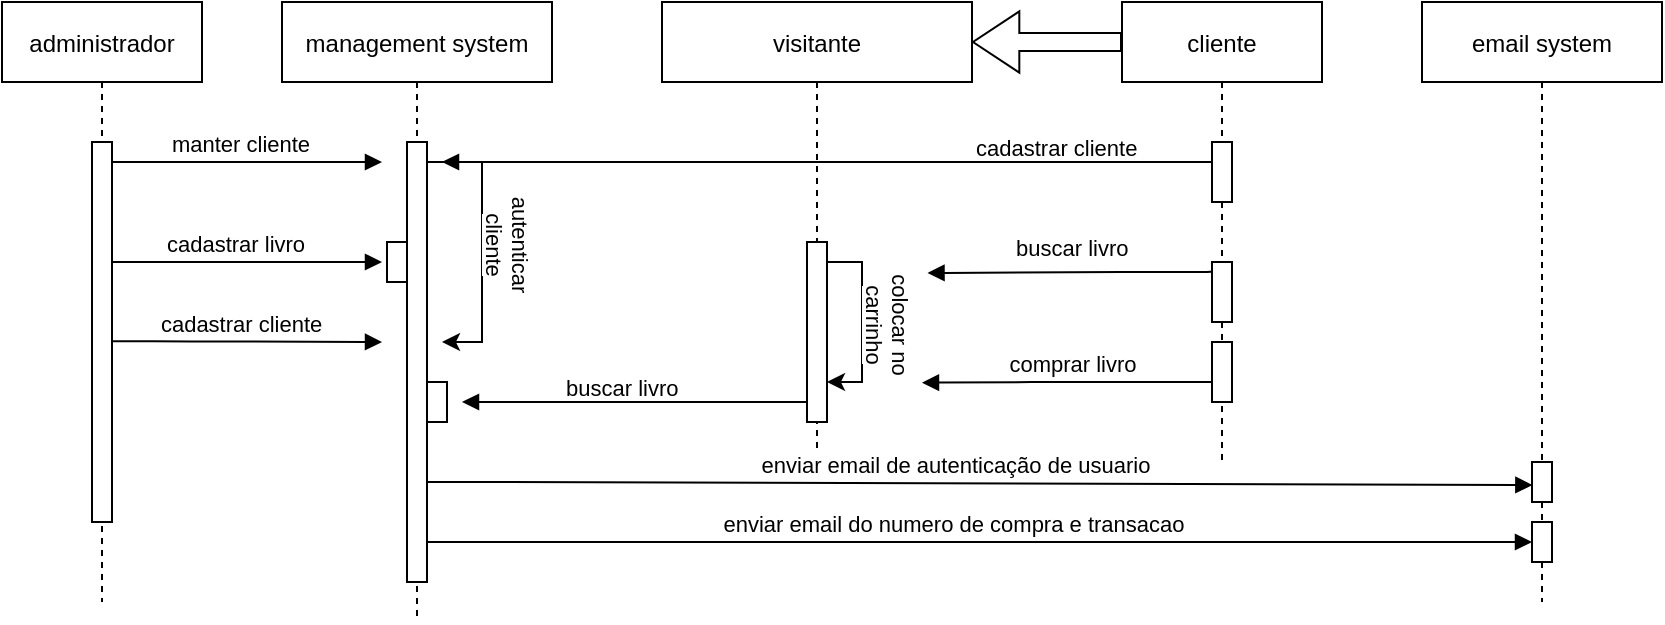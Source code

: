 <mxfile version="17.4.6" type="github">
  <diagram id="kgpKYQtTHZ0yAKxKKP6v" name="Page-1">
    <mxGraphModel dx="980" dy="439" grid="1" gridSize="10" guides="1" tooltips="1" connect="1" arrows="1" fold="1" page="1" pageScale="1" pageWidth="850" pageHeight="1100" math="0" shadow="0">
      <root>
        <mxCell id="0" />
        <mxCell id="1" parent="0" />
        <mxCell id="BW38fWApOTOGJ_fLQMFb-51" value="enviar email do numero de compra e transacao" style="verticalAlign=bottom;endArrow=block;shadow=0;strokeWidth=1;" edge="1" parent="1" target="BW38fWApOTOGJ_fLQMFb-53">
          <mxGeometry x="-0.042" relative="1" as="geometry">
            <mxPoint x="240.0" y="340" as="sourcePoint" />
            <mxPoint x="859.23" y="340.66" as="targetPoint" />
            <mxPoint as="offset" />
            <Array as="points">
              <mxPoint x="270.19" y="340" />
            </Array>
          </mxGeometry>
        </mxCell>
        <mxCell id="BW38fWApOTOGJ_fLQMFb-42" value="" style="verticalAlign=bottom;endArrow=block;shadow=0;strokeWidth=1;entryX=0.123;entryY=-0.013;entryDx=0;entryDy=0;entryPerimeter=0;" edge="1" parent="1" source="BW38fWApOTOGJ_fLQMFb-2" target="BW38fWApOTOGJ_fLQMFb-44">
          <mxGeometry x="-0.042" relative="1" as="geometry">
            <mxPoint x="610" y="219.66" as="sourcePoint" />
            <mxPoint x="490" y="220" as="targetPoint" />
            <Array as="points">
              <mxPoint x="640" y="205" />
              <mxPoint x="600" y="205" />
            </Array>
            <mxPoint as="offset" />
          </mxGeometry>
        </mxCell>
        <mxCell id="BW38fWApOTOGJ_fLQMFb-5" value="cadastrar livro" style="verticalAlign=bottom;endArrow=block;shadow=0;strokeWidth=1;" edge="1" parent="1" source="3nuBFxr9cyL0pnOWT2aG-1">
          <mxGeometry x="-0.042" relative="1" as="geometry">
            <mxPoint x="270" y="200" as="sourcePoint" />
            <mxPoint x="220" y="200" as="targetPoint" />
            <mxPoint as="offset" />
            <Array as="points">
              <mxPoint x="110" y="200" />
            </Array>
          </mxGeometry>
        </mxCell>
        <mxCell id="3nuBFxr9cyL0pnOWT2aG-1" value="administrador" style="shape=umlLifeline;perimeter=lifelinePerimeter;container=1;collapsible=0;recursiveResize=0;rounded=0;shadow=0;strokeWidth=1;" parent="1" vertex="1">
          <mxGeometry x="30" y="70" width="100" height="300" as="geometry" />
        </mxCell>
        <mxCell id="3nuBFxr9cyL0pnOWT2aG-2" value="" style="points=[];perimeter=orthogonalPerimeter;rounded=0;shadow=0;strokeWidth=1;" parent="3nuBFxr9cyL0pnOWT2aG-1" vertex="1">
          <mxGeometry x="45" y="70" width="10" height="190" as="geometry" />
        </mxCell>
        <mxCell id="3nuBFxr9cyL0pnOWT2aG-5" value="visitante" style="shape=umlLifeline;perimeter=lifelinePerimeter;container=1;collapsible=0;recursiveResize=0;rounded=0;shadow=0;strokeWidth=1;" parent="1" vertex="1">
          <mxGeometry x="360" y="70" width="155" height="230" as="geometry" />
        </mxCell>
        <mxCell id="BW38fWApOTOGJ_fLQMFb-7" style="edgeStyle=orthogonalEdgeStyle;rounded=0;orthogonalLoop=1;jettySize=auto;html=1;" edge="1" parent="3nuBFxr9cyL0pnOWT2aG-5" target="BW38fWApOTOGJ_fLQMFb-6">
          <mxGeometry relative="1" as="geometry">
            <mxPoint x="82.5" y="130.034" as="sourcePoint" />
            <Array as="points">
              <mxPoint x="100" y="130" />
              <mxPoint x="100" y="190" />
            </Array>
          </mxGeometry>
        </mxCell>
        <mxCell id="BW38fWApOTOGJ_fLQMFb-6" value="" style="points=[];perimeter=orthogonalPerimeter;rounded=0;shadow=0;strokeWidth=1;" vertex="1" parent="3nuBFxr9cyL0pnOWT2aG-5">
          <mxGeometry x="72.5" y="120" width="10" height="90" as="geometry" />
        </mxCell>
        <mxCell id="BW38fWApOTOGJ_fLQMFb-21" value="" style="verticalAlign=bottom;endArrow=block;shadow=0;strokeWidth=1;" edge="1" parent="3nuBFxr9cyL0pnOWT2aG-5">
          <mxGeometry x="-0.042" relative="1" as="geometry">
            <mxPoint x="242.5" y="80" as="sourcePoint" />
            <mxPoint x="-110" y="80" as="targetPoint" />
            <Array as="points">
              <mxPoint x="280" y="80" />
            </Array>
            <mxPoint as="offset" />
          </mxGeometry>
        </mxCell>
        <mxCell id="BW38fWApOTOGJ_fLQMFb-44" value="&lt;div style=&quot;text-align: center ; font-size: 11px&quot;&gt;&lt;font face=&quot;helvetica&quot; style=&quot;font-size: 11px&quot;&gt;&lt;span style=&quot;font-size: 11px ; background-color: rgb(255 , 255 , 255)&quot;&gt;colocar no carrinho&lt;/span&gt;&lt;/font&gt;&lt;/div&gt;" style="text;whiteSpace=wrap;html=1;rotation=90;fontSize=11;" vertex="1" parent="3nuBFxr9cyL0pnOWT2aG-5">
          <mxGeometry x="90" y="150" width="65" height="20" as="geometry" />
        </mxCell>
        <mxCell id="3nuBFxr9cyL0pnOWT2aG-8" value="manter cliente" style="verticalAlign=bottom;endArrow=block;shadow=0;strokeWidth=1;" parent="1" source="3nuBFxr9cyL0pnOWT2aG-2" edge="1">
          <mxGeometry x="-0.042" relative="1" as="geometry">
            <mxPoint x="448" y="150" as="sourcePoint" />
            <mxPoint x="220" y="150" as="targetPoint" />
            <Array as="points">
              <mxPoint x="140" y="150" />
            </Array>
            <mxPoint as="offset" />
          </mxGeometry>
        </mxCell>
        <mxCell id="BW38fWApOTOGJ_fLQMFb-1" value="cliente" style="shape=umlLifeline;perimeter=lifelinePerimeter;container=1;collapsible=0;recursiveResize=0;rounded=0;shadow=0;strokeWidth=1;" vertex="1" parent="1">
          <mxGeometry x="590" y="70" width="100" height="230" as="geometry" />
        </mxCell>
        <mxCell id="BW38fWApOTOGJ_fLQMFb-20" value="" style="points=[];perimeter=orthogonalPerimeter;rounded=0;shadow=0;strokeWidth=1;" vertex="1" parent="BW38fWApOTOGJ_fLQMFb-1">
          <mxGeometry x="45" y="70" width="10" height="30" as="geometry" />
        </mxCell>
        <mxCell id="BW38fWApOTOGJ_fLQMFb-45" value="" style="points=[];perimeter=orthogonalPerimeter;rounded=0;shadow=0;strokeWidth=1;" vertex="1" parent="BW38fWApOTOGJ_fLQMFb-1">
          <mxGeometry x="45" y="170" width="10" height="30" as="geometry" />
        </mxCell>
        <mxCell id="BW38fWApOTOGJ_fLQMFb-49" value="comprar livro" style="verticalAlign=bottom;endArrow=block;shadow=0;strokeWidth=1;" edge="1" parent="BW38fWApOTOGJ_fLQMFb-1">
          <mxGeometry x="-0.042" relative="1" as="geometry">
            <mxPoint x="45" y="190.0" as="sourcePoint" />
            <mxPoint x="-100" y="190.34" as="targetPoint" />
            <Array as="points">
              <mxPoint x="-35" y="190.0" />
            </Array>
            <mxPoint as="offset" />
          </mxGeometry>
        </mxCell>
        <mxCell id="BW38fWApOTOGJ_fLQMFb-2" value="" style="points=[];perimeter=orthogonalPerimeter;rounded=0;shadow=0;strokeWidth=1;" vertex="1" parent="BW38fWApOTOGJ_fLQMFb-1">
          <mxGeometry x="45" y="130" width="10" height="30" as="geometry" />
        </mxCell>
        <mxCell id="BW38fWApOTOGJ_fLQMFb-17" value="&lt;span style=&quot;color: rgb(0 , 0 , 0) ; font-family: &amp;#34;helvetica&amp;#34; ; font-size: 11px ; font-style: normal ; font-weight: 400 ; letter-spacing: normal ; text-align: center ; text-indent: 0px ; text-transform: none ; word-spacing: 0px ; background-color: rgb(255 , 255 , 255) ; display: inline ; float: none&quot;&gt;cadastrar cliente&lt;/span&gt;" style="text;whiteSpace=wrap;html=1;fontSize=11;" vertex="1" parent="1">
          <mxGeometry x="515" y="130" width="90" height="30" as="geometry" />
        </mxCell>
        <mxCell id="BW38fWApOTOGJ_fLQMFb-22" value="" style="shape=flexArrow;endArrow=classic;html=1;rounded=0;fontSize=11;width=8.966;endSize=7.386;endWidth=20.694;" edge="1" parent="1">
          <mxGeometry width="50" height="50" relative="1" as="geometry">
            <mxPoint x="590" y="90" as="sourcePoint" />
            <mxPoint x="515" y="90" as="targetPoint" />
            <Array as="points" />
          </mxGeometry>
        </mxCell>
        <mxCell id="BW38fWApOTOGJ_fLQMFb-23" value="management system" style="shape=umlLifeline;perimeter=lifelinePerimeter;container=1;collapsible=0;recursiveResize=0;rounded=0;shadow=0;strokeWidth=1;" vertex="1" parent="1">
          <mxGeometry x="170" y="70" width="135" height="310" as="geometry" />
        </mxCell>
        <mxCell id="BW38fWApOTOGJ_fLQMFb-27" value="cadastrar cliente" style="verticalAlign=bottom;endArrow=block;shadow=0;strokeWidth=1;" edge="1" parent="BW38fWApOTOGJ_fLQMFb-23">
          <mxGeometry x="-0.042" relative="1" as="geometry">
            <mxPoint x="-85.19" y="169.66" as="sourcePoint" />
            <mxPoint x="50" y="170" as="targetPoint" />
            <mxPoint as="offset" />
            <Array as="points">
              <mxPoint x="-55" y="169.66" />
            </Array>
          </mxGeometry>
        </mxCell>
        <mxCell id="BW38fWApOTOGJ_fLQMFb-33" style="edgeStyle=orthogonalEdgeStyle;rounded=0;orthogonalLoop=1;jettySize=auto;html=1;startArrow=none;" edge="1" parent="BW38fWApOTOGJ_fLQMFb-23">
          <mxGeometry relative="1" as="geometry">
            <mxPoint x="67.517" y="160" as="sourcePoint" />
            <mxPoint x="80" y="170" as="targetPoint" />
            <Array as="points">
              <mxPoint x="68" y="80" />
              <mxPoint x="100" y="80" />
              <mxPoint x="100" y="170" />
            </Array>
          </mxGeometry>
        </mxCell>
        <mxCell id="BW38fWApOTOGJ_fLQMFb-35" value="&lt;div style=&quot;text-align: center ; font-size: 11px&quot;&gt;&lt;font face=&quot;helvetica&quot; style=&quot;font-size: 11px&quot;&gt;&lt;span style=&quot;font-size: 11px ; background-color: rgb(255 , 255 , 255)&quot;&gt;autenticar cliente&lt;/span&gt;&lt;/font&gt;&lt;/div&gt;" style="text;whiteSpace=wrap;html=1;rotation=90;fontSize=11;" vertex="1" parent="BW38fWApOTOGJ_fLQMFb-23">
          <mxGeometry x="90" y="110" width="65" height="20" as="geometry" />
        </mxCell>
        <mxCell id="BW38fWApOTOGJ_fLQMFb-24" value="" style="points=[];perimeter=orthogonalPerimeter;rounded=0;shadow=0;strokeWidth=1;" vertex="1" parent="BW38fWApOTOGJ_fLQMFb-23">
          <mxGeometry x="62.5" y="70" width="10" height="220" as="geometry" />
        </mxCell>
        <mxCell id="BW38fWApOTOGJ_fLQMFb-37" value="" style="points=[];perimeter=orthogonalPerimeter;rounded=0;shadow=0;strokeWidth=1;" vertex="1" parent="BW38fWApOTOGJ_fLQMFb-23">
          <mxGeometry x="52.5" y="120" width="10" height="20" as="geometry" />
        </mxCell>
        <mxCell id="BW38fWApOTOGJ_fLQMFb-32" value="enviar email de autenticação de usuario" style="verticalAlign=bottom;endArrow=block;shadow=0;strokeWidth=1;entryX=0.018;entryY=0.576;entryDx=0;entryDy=0;entryPerimeter=0;" edge="1" parent="BW38fWApOTOGJ_fLQMFb-23" target="BW38fWApOTOGJ_fLQMFb-38">
          <mxGeometry x="-0.042" relative="1" as="geometry">
            <mxPoint x="72.5" y="240" as="sourcePoint" />
            <mxPoint x="680" y="240" as="targetPoint" />
            <mxPoint as="offset" />
            <Array as="points">
              <mxPoint x="102.69" y="240" />
            </Array>
          </mxGeometry>
        </mxCell>
        <mxCell id="BW38fWApOTOGJ_fLQMFb-39" value="" style="points=[];perimeter=orthogonalPerimeter;rounded=0;shadow=0;strokeWidth=1;" vertex="1" parent="BW38fWApOTOGJ_fLQMFb-23">
          <mxGeometry x="72.5" y="190" width="10" height="20" as="geometry" />
        </mxCell>
        <mxCell id="BW38fWApOTOGJ_fLQMFb-28" value="email system" style="shape=umlLifeline;perimeter=lifelinePerimeter;container=1;collapsible=0;recursiveResize=0;rounded=0;shadow=0;strokeWidth=1;" vertex="1" parent="1">
          <mxGeometry x="740" y="70" width="120" height="300" as="geometry" />
        </mxCell>
        <mxCell id="BW38fWApOTOGJ_fLQMFb-38" value="" style="points=[];perimeter=orthogonalPerimeter;rounded=0;shadow=0;strokeWidth=1;" vertex="1" parent="BW38fWApOTOGJ_fLQMFb-28">
          <mxGeometry x="55" y="230" width="10" height="20" as="geometry" />
        </mxCell>
        <mxCell id="BW38fWApOTOGJ_fLQMFb-53" value="" style="points=[];perimeter=orthogonalPerimeter;rounded=0;shadow=0;strokeWidth=1;" vertex="1" parent="BW38fWApOTOGJ_fLQMFb-28">
          <mxGeometry x="55" y="260" width="10" height="20" as="geometry" />
        </mxCell>
        <mxCell id="BW38fWApOTOGJ_fLQMFb-40" value="" style="verticalAlign=bottom;endArrow=block;shadow=0;strokeWidth=1;" edge="1" parent="1">
          <mxGeometry x="-0.042" relative="1" as="geometry">
            <mxPoint x="400" y="270" as="sourcePoint" />
            <mxPoint x="260" y="270" as="targetPoint" />
            <Array as="points">
              <mxPoint x="437.5" y="270" />
            </Array>
            <mxPoint as="offset" />
          </mxGeometry>
        </mxCell>
        <mxCell id="BW38fWApOTOGJ_fLQMFb-41" value="&lt;div style=&quot;text-align: center; font-size: 11px;&quot;&gt;&lt;font face=&quot;helvetica&quot; style=&quot;font-size: 11px;&quot;&gt;&lt;span style=&quot;font-size: 11px; background-color: rgb(255, 255, 255);&quot;&gt;buscar livro&lt;/span&gt;&lt;/font&gt;&lt;/div&gt;" style="text;whiteSpace=wrap;html=1;rotation=0;fontSize=11;" vertex="1" parent="1">
          <mxGeometry x="310" y="250" width="65" height="20" as="geometry" />
        </mxCell>
        <mxCell id="BW38fWApOTOGJ_fLQMFb-43" value="&lt;div style=&quot;text-align: center; font-size: 11px;&quot;&gt;&lt;font face=&quot;helvetica&quot; style=&quot;font-size: 11px;&quot;&gt;&lt;span style=&quot;font-size: 11px; background-color: rgb(255, 255, 255);&quot;&gt;buscar livro&lt;/span&gt;&lt;/font&gt;&lt;/div&gt;" style="text;whiteSpace=wrap;html=1;rotation=0;fontSize=11;" vertex="1" parent="1">
          <mxGeometry x="535" y="180" width="70" height="20" as="geometry" />
        </mxCell>
      </root>
    </mxGraphModel>
  </diagram>
</mxfile>
